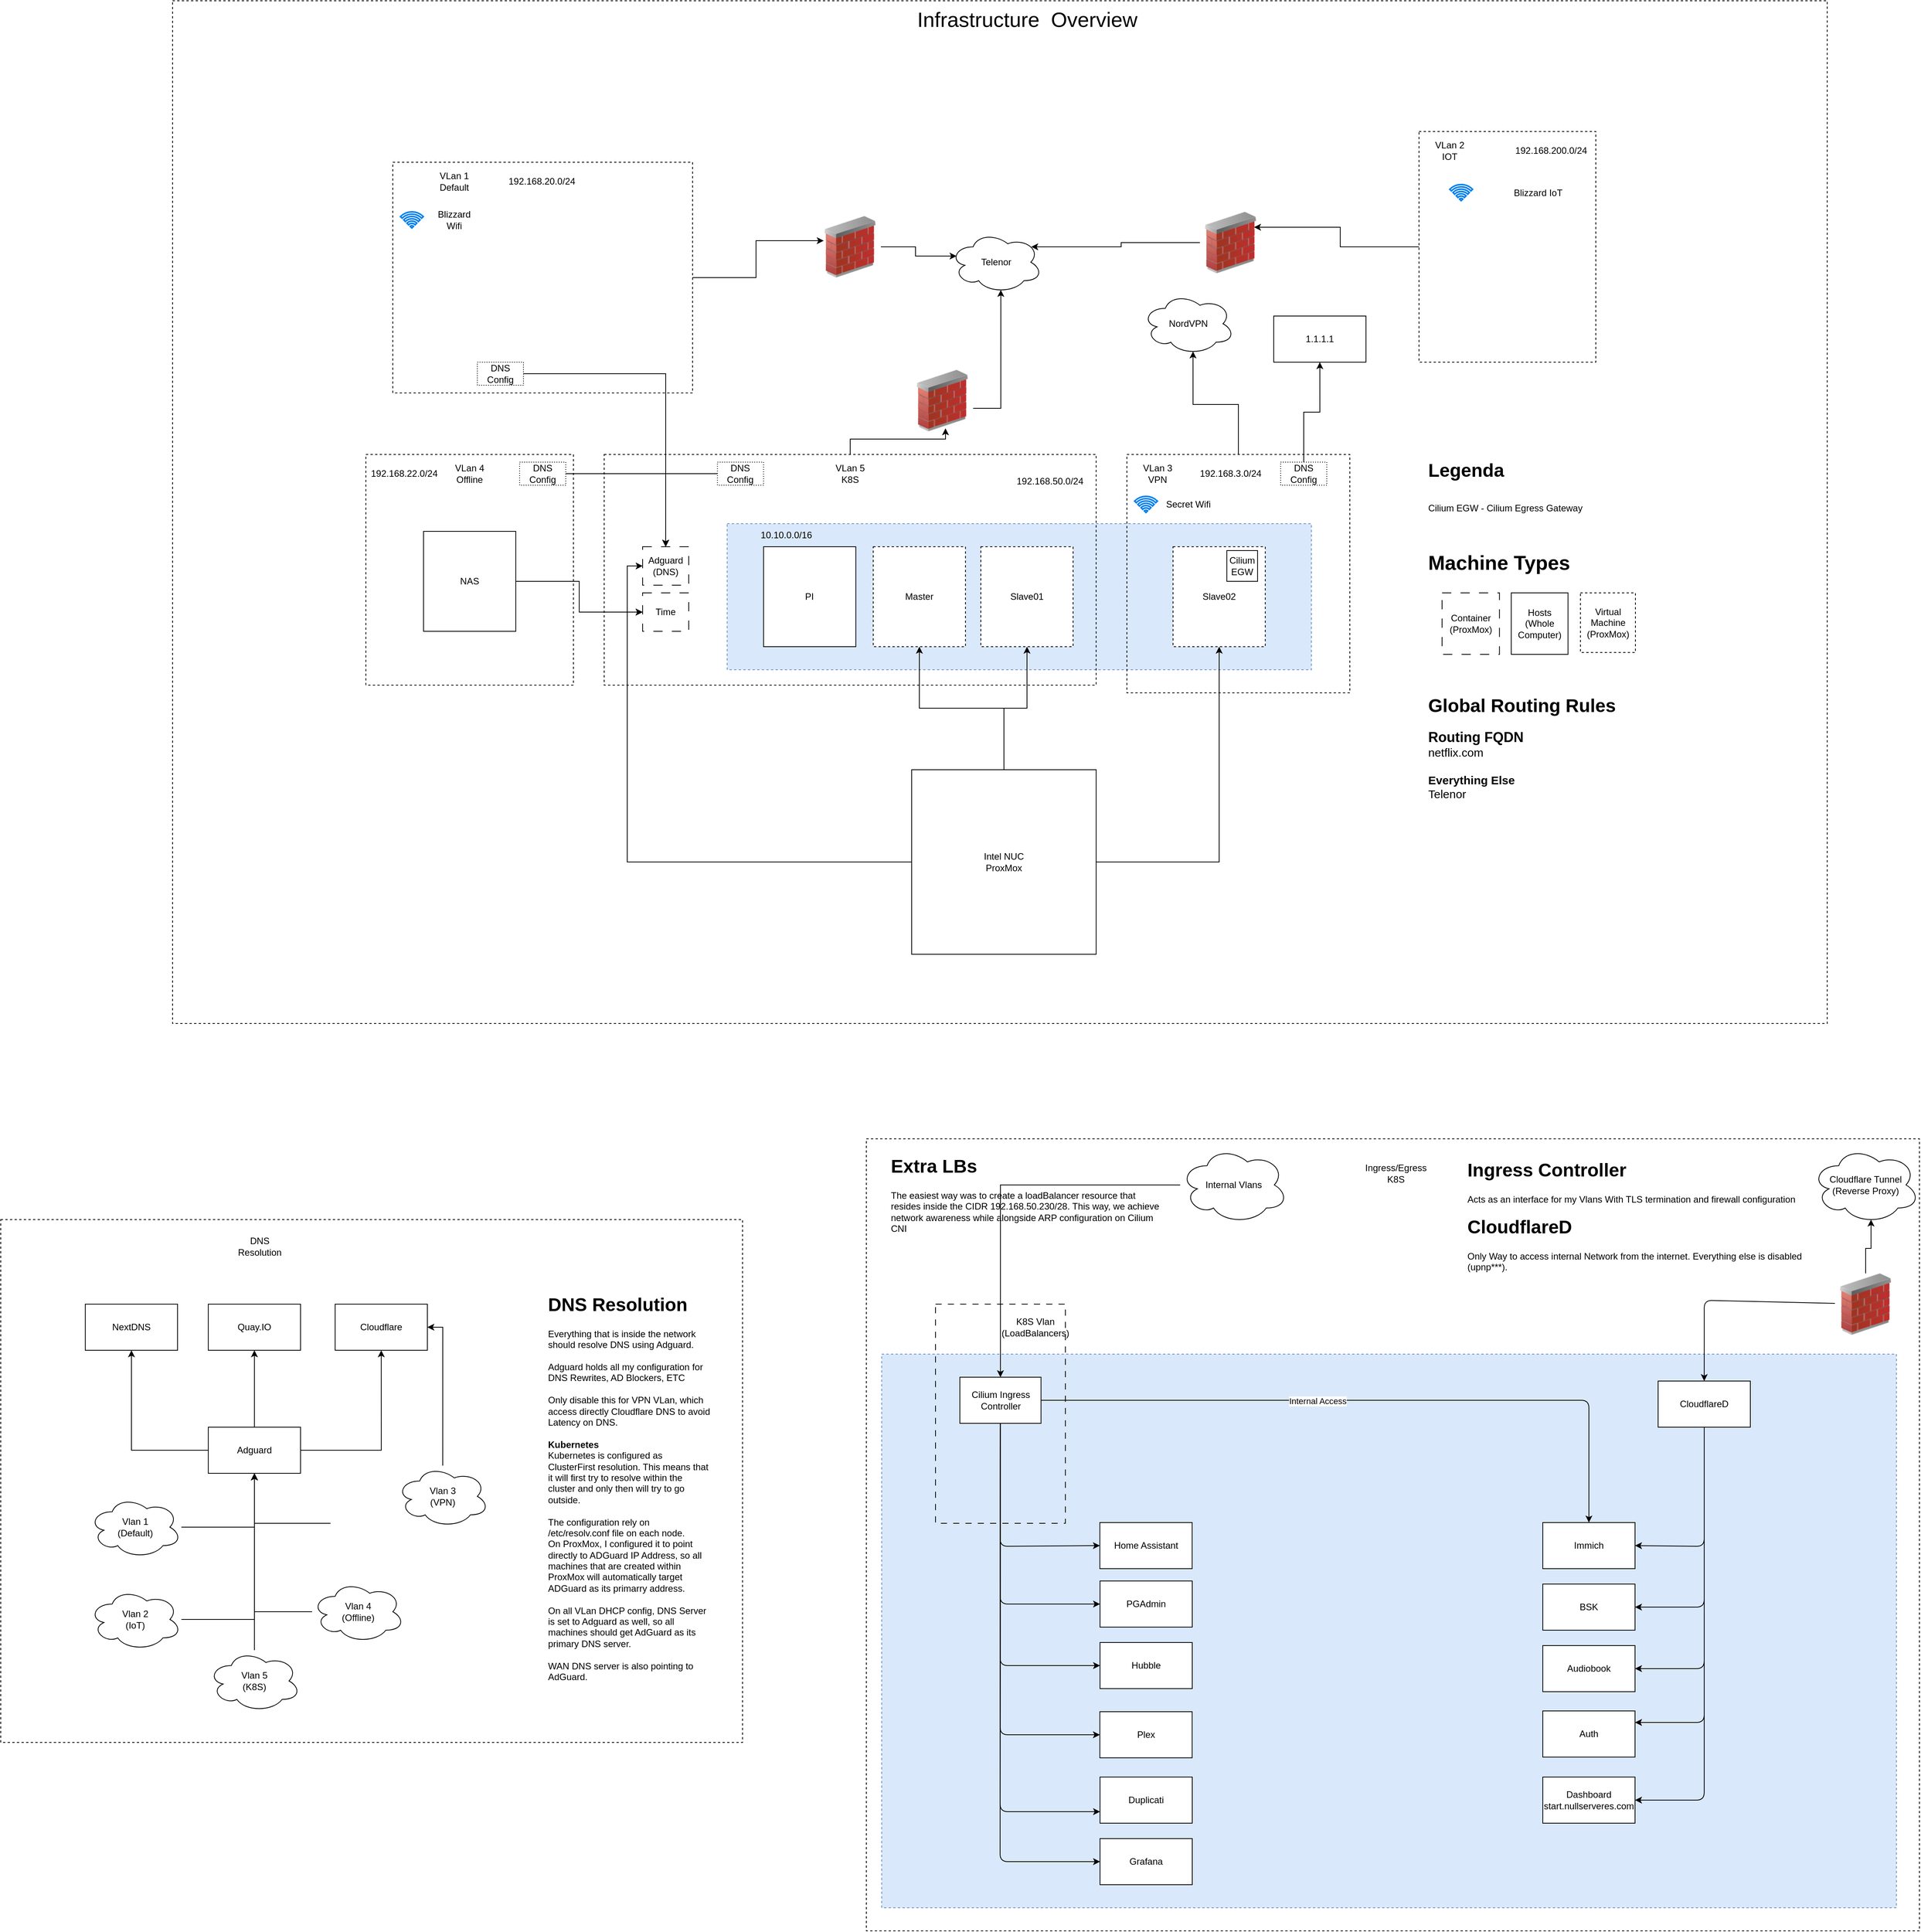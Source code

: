 <mxfile>
    <diagram name="Page-1" id="SDamau4mZ8k54Pewyqb_">
        <mxGraphModel dx="2651" dy="2818" grid="1" gridSize="10" guides="1" tooltips="1" connect="1" arrows="1" fold="1" page="1" pageScale="1" pageWidth="827" pageHeight="1169" math="0" shadow="0">
            <root>
                <mxCell id="0"/>
                <mxCell id="1" parent="0"/>
                <mxCell id="LRw8RilUt3pYmWFIR5ii-178" value="" style="rounded=0;whiteSpace=wrap;html=1;dashed=1;" parent="1" vertex="1">
                    <mxGeometry x="327.5" y="-810" width="2152.5" height="1330" as="geometry"/>
                </mxCell>
                <mxCell id="LRw8RilUt3pYmWFIR5ii-112" value="" style="rounded=0;whiteSpace=wrap;html=1;dashed=1;" parent="1" vertex="1">
                    <mxGeometry x="1230" y="670" width="1370" height="1030" as="geometry"/>
                </mxCell>
                <mxCell id="LRw8RilUt3pYmWFIR5ii-117" value="" style="rounded=0;whiteSpace=wrap;html=1;dashed=1;fillColor=#dae8fc;strokeColor=#6c8ebf;" parent="1" vertex="1">
                    <mxGeometry x="1250" y="950" width="1320" height="720" as="geometry"/>
                </mxCell>
                <mxCell id="LRw8RilUt3pYmWFIR5ii-132" value="" style="rounded=0;whiteSpace=wrap;html=1;dashed=1;fillColor=none;dashPattern=8 8;" parent="1" vertex="1">
                    <mxGeometry x="1320" y="885" width="168.96" height="285" as="geometry"/>
                </mxCell>
                <mxCell id="LRw8RilUt3pYmWFIR5ii-107" value="" style="rounded=0;whiteSpace=wrap;html=1;dashed=1;" parent="1" vertex="1">
                    <mxGeometry x="103.96" y="775" width="965" height="680" as="geometry"/>
                </mxCell>
                <mxCell id="LRw8RilUt3pYmWFIR5ii-2" value="Telenor" style="ellipse;shape=cloud;whiteSpace=wrap;html=1;" parent="1" vertex="1">
                    <mxGeometry x="1338.96" y="-510" width="120" height="80" as="geometry"/>
                </mxCell>
                <mxCell id="LRw8RilUt3pYmWFIR5ii-3" value="NordVPN" style="ellipse;shape=cloud;whiteSpace=wrap;html=1;" parent="1" vertex="1">
                    <mxGeometry x="1588.96" y="-430" width="120" height="80" as="geometry"/>
                </mxCell>
                <mxCell id="LRw8RilUt3pYmWFIR5ii-13" value="" style="rounded=0;whiteSpace=wrap;html=1;dashed=1;fillColor=#dae8fc;strokeColor=#6c8ebf;" parent="1" vertex="1">
                    <mxGeometry x="1048.96" y="-130" width="760" height="190" as="geometry"/>
                </mxCell>
                <mxCell id="LRw8RilUt3pYmWFIR5ii-4" value="" style="rounded=0;whiteSpace=wrap;html=1;dashed=1;fillColor=none;" parent="1" vertex="1">
                    <mxGeometry x="1568.96" y="-220" width="290" height="310" as="geometry"/>
                </mxCell>
                <mxCell id="LRw8RilUt3pYmWFIR5ii-5" value="Slave02" style="rounded=0;whiteSpace=wrap;html=1;dashed=1;" parent="1" vertex="1">
                    <mxGeometry x="1628.96" y="-100" width="120" height="130" as="geometry"/>
                </mxCell>
                <mxCell id="LRw8RilUt3pYmWFIR5ii-7" value="VLan 3&lt;div&gt;VPN&lt;/div&gt;" style="text;html=1;align=center;verticalAlign=middle;whiteSpace=wrap;rounded=0;" parent="1" vertex="1">
                    <mxGeometry x="1578.96" y="-210" width="60" height="30" as="geometry"/>
                </mxCell>
                <mxCell id="LRw8RilUt3pYmWFIR5ii-9" value="Cilium&lt;br&gt;EGW" style="rounded=0;whiteSpace=wrap;html=1;" parent="1" vertex="1">
                    <mxGeometry x="1698.96" y="-95" width="40" height="40" as="geometry"/>
                </mxCell>
                <mxCell id="LRw8RilUt3pYmWFIR5ii-12" value="&lt;h1 style=&quot;margin-top: 0px;&quot;&gt;&lt;span style=&quot;background-color: transparent; color: light-dark(rgb(0, 0, 0), rgb(255, 255, 255));&quot;&gt;Legenda&lt;/span&gt;&lt;/h1&gt;&lt;h1 style=&quot;margin-top: 0px;&quot;&gt;&lt;span style=&quot;background-color: transparent; color: light-dark(rgb(0, 0, 0), rgb(255, 255, 255)); font-size: 12px; font-weight: normal;&quot;&gt;Cilium EGW - Cilium Egress Gateway&lt;/span&gt;&lt;/h1&gt;&lt;div&gt;&lt;span style=&quot;background-color: transparent; color: light-dark(rgb(0, 0, 0), rgb(255, 255, 255)); font-size: 12px; font-weight: normal;&quot;&gt;&lt;br&gt;&lt;/span&gt;&lt;/div&gt;&lt;div&gt;&lt;span style=&quot;background-color: transparent; color: light-dark(rgb(0, 0, 0), rgb(255, 255, 255)); font-size: 12px; font-weight: normal;&quot;&gt;&lt;br&gt;&lt;/span&gt;&lt;/div&gt;&lt;div&gt;&lt;span style=&quot;background-color: transparent; color: light-dark(rgb(0, 0, 0), rgb(255, 255, 255));&quot;&gt;&lt;b style=&quot;&quot;&gt;&lt;font style=&quot;font-size: 26px;&quot;&gt;Machine Types&lt;/font&gt;&lt;/b&gt;&lt;/span&gt;&lt;/div&gt;&lt;div&gt;&lt;span style=&quot;background-color: transparent; color: light-dark(rgb(0, 0, 0), rgb(255, 255, 255));&quot;&gt;&lt;b style=&quot;&quot;&gt;&lt;font style=&quot;font-size: 26px;&quot;&gt;&lt;br&gt;&lt;/font&gt;&lt;/b&gt;&lt;/span&gt;&lt;/div&gt;&lt;div&gt;&lt;span style=&quot;background-color: transparent; color: light-dark(rgb(0, 0, 0), rgb(255, 255, 255));&quot;&gt;&lt;b style=&quot;&quot;&gt;&lt;font style=&quot;font-size: 26px;&quot;&gt;&lt;br&gt;&lt;/font&gt;&lt;/b&gt;&lt;/span&gt;&lt;/div&gt;&lt;div&gt;&lt;span style=&quot;background-color: transparent; color: light-dark(rgb(0, 0, 0), rgb(255, 255, 255));&quot;&gt;&lt;b style=&quot;&quot;&gt;&lt;font style=&quot;font-size: 26px;&quot;&gt;&lt;br&gt;&lt;/font&gt;&lt;/b&gt;&lt;/span&gt;&lt;/div&gt;&lt;div&gt;&lt;span style=&quot;background-color: transparent; color: light-dark(rgb(0, 0, 0), rgb(255, 255, 255));&quot;&gt;&lt;b style=&quot;&quot;&gt;&lt;font style=&quot;font-size: 26px;&quot;&gt;&lt;br&gt;&lt;/font&gt;&lt;/b&gt;&lt;/span&gt;&lt;/div&gt;&lt;div&gt;&lt;span style=&quot;background-color: transparent; color: light-dark(rgb(0, 0, 0), rgb(255, 255, 255));&quot;&gt;&lt;b style=&quot;&quot;&gt;&lt;font style=&quot;font-size: 26px;&quot;&gt;&lt;br&gt;&lt;/font&gt;&lt;/b&gt;&lt;/span&gt;&lt;/div&gt;&lt;div&gt;&lt;h1 style=&quot;margin-top: 0px;&quot;&gt;Global Routing Rules&lt;/h1&gt;&lt;/div&gt;&lt;div&gt;&lt;b&gt;&lt;font style=&quot;font-size: 18px;&quot;&gt;Routing FQDN&lt;/font&gt;&lt;/b&gt;&lt;/div&gt;&lt;div&gt;&lt;div&gt;&lt;font style=&quot;font-size: 15px;&quot;&gt;netflix.com&lt;/font&gt;&lt;/div&gt;&lt;/div&gt;&lt;div&gt;&lt;font style=&quot;font-size: 15px;&quot;&gt;&lt;br&gt;&lt;/font&gt;&lt;/div&gt;&lt;div&gt;&lt;font style=&quot;font-size: 15px;&quot;&gt;&lt;b&gt;Everything Else&lt;/b&gt;&lt;/font&gt;&lt;/div&gt;&lt;div&gt;&lt;span style=&quot;font-size: 15px;&quot;&gt;Telenor&amp;nbsp;&lt;/span&gt;&lt;/div&gt;" style="text;html=1;whiteSpace=wrap;overflow=hidden;rounded=0;" parent="1" vertex="1">
                    <mxGeometry x="1958.66" y="-220" width="330" height="590" as="geometry"/>
                </mxCell>
                <mxCell id="LRw8RilUt3pYmWFIR5ii-14" value="" style="rounded=0;whiteSpace=wrap;html=1;dashed=1;fillColor=none;" parent="1" vertex="1">
                    <mxGeometry x="888.96" y="-220" width="640" height="300" as="geometry"/>
                </mxCell>
                <mxCell id="LRw8RilUt3pYmWFIR5ii-15" value="VLan 5&lt;div&gt;K8S&lt;/div&gt;" style="text;html=1;align=center;verticalAlign=middle;whiteSpace=wrap;rounded=0;" parent="1" vertex="1">
                    <mxGeometry x="1178.96" y="-210" width="60" height="30" as="geometry"/>
                </mxCell>
                <mxCell id="LRw8RilUt3pYmWFIR5ii-16" value="Slave01" style="rounded=0;whiteSpace=wrap;html=1;dashed=1;" parent="1" vertex="1">
                    <mxGeometry x="1378.96" y="-100" width="120" height="130" as="geometry"/>
                </mxCell>
                <mxCell id="LRw8RilUt3pYmWFIR5ii-17" value="Master" style="rounded=0;whiteSpace=wrap;html=1;dashed=1;" parent="1" vertex="1">
                    <mxGeometry x="1238.96" y="-100" width="120" height="130" as="geometry"/>
                </mxCell>
                <mxCell id="LRw8RilUt3pYmWFIR5ii-18" value="PI" style="rounded=0;whiteSpace=wrap;html=1;" parent="1" vertex="1">
                    <mxGeometry x="1096.3" y="-100" width="120" height="130" as="geometry"/>
                </mxCell>
                <mxCell id="LRw8RilUt3pYmWFIR5ii-20" style="edgeStyle=orthogonalEdgeStyle;rounded=0;orthogonalLoop=1;jettySize=auto;html=1;" parent="1" source="LRw8RilUt3pYmWFIR5ii-19" target="LRw8RilUt3pYmWFIR5ii-16" edge="1">
                    <mxGeometry relative="1" as="geometry"/>
                </mxCell>
                <mxCell id="LRw8RilUt3pYmWFIR5ii-23" style="edgeStyle=orthogonalEdgeStyle;rounded=0;orthogonalLoop=1;jettySize=auto;html=1;" parent="1" source="LRw8RilUt3pYmWFIR5ii-19" target="LRw8RilUt3pYmWFIR5ii-5" edge="1">
                    <mxGeometry relative="1" as="geometry"/>
                </mxCell>
                <mxCell id="LRw8RilUt3pYmWFIR5ii-24" style="edgeStyle=orthogonalEdgeStyle;rounded=0;orthogonalLoop=1;jettySize=auto;html=1;" parent="1" source="LRw8RilUt3pYmWFIR5ii-19" target="LRw8RilUt3pYmWFIR5ii-17" edge="1">
                    <mxGeometry relative="1" as="geometry"/>
                </mxCell>
                <mxCell id="LRw8RilUt3pYmWFIR5ii-27" style="edgeStyle=orthogonalEdgeStyle;rounded=0;orthogonalLoop=1;jettySize=auto;html=1;entryX=0;entryY=0.5;entryDx=0;entryDy=0;" parent="1" source="LRw8RilUt3pYmWFIR5ii-19" target="LRw8RilUt3pYmWFIR5ii-26" edge="1">
                    <mxGeometry relative="1" as="geometry"/>
                </mxCell>
                <mxCell id="LRw8RilUt3pYmWFIR5ii-28" style="edgeStyle=orthogonalEdgeStyle;rounded=0;orthogonalLoop=1;jettySize=auto;html=1;entryX=0;entryY=0.5;entryDx=0;entryDy=0;" parent="1" source="LRw8RilUt3pYmWFIR5ii-19" target="LRw8RilUt3pYmWFIR5ii-25" edge="1">
                    <mxGeometry relative="1" as="geometry"/>
                </mxCell>
                <mxCell id="LRw8RilUt3pYmWFIR5ii-19" value="Intel NUC&lt;div&gt;ProxMox&lt;/div&gt;" style="whiteSpace=wrap;html=1;aspect=fixed;" parent="1" vertex="1">
                    <mxGeometry x="1288.96" y="190" width="240" height="240" as="geometry"/>
                </mxCell>
                <mxCell id="LRw8RilUt3pYmWFIR5ii-25" value="Adguard&lt;div&gt;(DNS)&lt;/div&gt;" style="rounded=0;whiteSpace=wrap;html=1;dashed=1;dashPattern=12 12;" parent="1" vertex="1">
                    <mxGeometry x="938.96" y="-100" width="60" height="50" as="geometry"/>
                </mxCell>
                <mxCell id="LRw8RilUt3pYmWFIR5ii-26" value="Time" style="rounded=0;whiteSpace=wrap;html=1;dashed=1;dashPattern=12 12;" parent="1" vertex="1">
                    <mxGeometry x="938.96" y="-40" width="60" height="50" as="geometry"/>
                </mxCell>
                <mxCell id="LRw8RilUt3pYmWFIR5ii-30" value="" style="shape=image;verticalLabelPosition=bottom;labelBackgroundColor=default;verticalAlign=top;aspect=fixed;imageAspect=0;image=https://upload.wikimedia.org/wikipedia/commons/thumb/3/39/Kubernetes_logo_without_workmark.svg/1200px-Kubernetes_logo_without_workmark.svg.png;" parent="1" vertex="1">
                    <mxGeometry x="1048.96" y="-130" width="30.87" height="30" as="geometry"/>
                </mxCell>
                <mxCell id="LRw8RilUt3pYmWFIR5ii-31" value="Container&lt;div&gt;(ProxMox)&lt;/div&gt;" style="rounded=0;whiteSpace=wrap;html=1;dashed=1;dashPattern=12 12;" parent="1" vertex="1">
                    <mxGeometry x="1978.96" y="-40" width="74.67" height="80" as="geometry"/>
                </mxCell>
                <mxCell id="LRw8RilUt3pYmWFIR5ii-32" value="Hosts (Whole Computer)" style="rounded=0;whiteSpace=wrap;html=1;" parent="1" vertex="1">
                    <mxGeometry x="2068.96" y="-40" width="73.85" height="80" as="geometry"/>
                </mxCell>
                <mxCell id="LRw8RilUt3pYmWFIR5ii-33" value="Virtual Machine&lt;div&gt;(ProxMox)&lt;/div&gt;" style="rounded=0;whiteSpace=wrap;html=1;dashed=1;" parent="1" vertex="1">
                    <mxGeometry x="2158.96" y="-40" width="71.54" height="77.5" as="geometry"/>
                </mxCell>
                <mxCell id="LRw8RilUt3pYmWFIR5ii-35" style="edgeStyle=orthogonalEdgeStyle;rounded=0;orthogonalLoop=1;jettySize=auto;html=1;entryX=0.55;entryY=0.95;entryDx=0;entryDy=0;entryPerimeter=0;" parent="1" source="LRw8RilUt3pYmWFIR5ii-4" target="LRw8RilUt3pYmWFIR5ii-3" edge="1">
                    <mxGeometry relative="1" as="geometry"/>
                </mxCell>
                <mxCell id="LRw8RilUt3pYmWFIR5ii-36" value="" style="rounded=0;whiteSpace=wrap;html=1;dashed=1;fillColor=none;" parent="1" vertex="1">
                    <mxGeometry x="578.96" y="-220" width="270" height="300" as="geometry"/>
                </mxCell>
                <mxCell id="LRw8RilUt3pYmWFIR5ii-37" value="VLan 4&lt;div&gt;Offline&lt;/div&gt;" style="text;html=1;align=center;verticalAlign=middle;whiteSpace=wrap;rounded=0;" parent="1" vertex="1">
                    <mxGeometry x="683.96" y="-210" width="60" height="30" as="geometry"/>
                </mxCell>
                <mxCell id="LRw8RilUt3pYmWFIR5ii-83" style="edgeStyle=orthogonalEdgeStyle;rounded=0;orthogonalLoop=1;jettySize=auto;html=1;" parent="1" source="LRw8RilUt3pYmWFIR5ii-41" target="LRw8RilUt3pYmWFIR5ii-26" edge="1">
                    <mxGeometry relative="1" as="geometry"/>
                </mxCell>
                <mxCell id="LRw8RilUt3pYmWFIR5ii-41" value="NAS" style="rounded=0;whiteSpace=wrap;html=1;" parent="1" vertex="1">
                    <mxGeometry x="653.96" y="-120" width="120" height="130" as="geometry"/>
                </mxCell>
                <mxCell id="LRw8RilUt3pYmWFIR5ii-43" value="" style="rounded=0;whiteSpace=wrap;html=1;dashed=1;fillColor=none;" parent="1" vertex="1">
                    <mxGeometry x="613.96" y="-600" width="390" height="300" as="geometry"/>
                </mxCell>
                <mxCell id="LRw8RilUt3pYmWFIR5ii-44" value="VLan 1&lt;div&gt;Default&lt;/div&gt;" style="text;html=1;align=center;verticalAlign=middle;whiteSpace=wrap;rounded=0;" parent="1" vertex="1">
                    <mxGeometry x="663.96" y="-590" width="60" height="30" as="geometry"/>
                </mxCell>
                <mxCell id="LRw8RilUt3pYmWFIR5ii-48" value="" style="html=1;verticalLabelPosition=bottom;align=center;labelBackgroundColor=#ffffff;verticalAlign=top;strokeWidth=2;strokeColor=#0080F0;shadow=0;dashed=0;shape=mxgraph.ios7.icons.wifi;pointerEvents=1" parent="1" vertex="1">
                    <mxGeometry x="623.96" y="-535.5" width="29.7" height="21" as="geometry"/>
                </mxCell>
                <mxCell id="LRw8RilUt3pYmWFIR5ii-49" value="Blizzard Wifi" style="text;html=1;align=center;verticalAlign=middle;whiteSpace=wrap;rounded=0;" parent="1" vertex="1">
                    <mxGeometry x="663.96" y="-540" width="60" height="30" as="geometry"/>
                </mxCell>
                <mxCell id="LRw8RilUt3pYmWFIR5ii-51" style="edgeStyle=orthogonalEdgeStyle;rounded=0;orthogonalLoop=1;jettySize=auto;html=1;" parent="1" source="LRw8RilUt3pYmWFIR5ii-50" target="LRw8RilUt3pYmWFIR5ii-25" edge="1">
                    <mxGeometry relative="1" as="geometry"/>
                </mxCell>
                <mxCell id="LRw8RilUt3pYmWFIR5ii-50" value="DNS Config" style="text;html=1;align=center;verticalAlign=middle;whiteSpace=wrap;rounded=0;fillColor=none;strokeColor=default;dashed=1;dashPattern=1 2;" parent="1" vertex="1">
                    <mxGeometry x="723.96" y="-340" width="60" height="30" as="geometry"/>
                </mxCell>
                <mxCell id="LRw8RilUt3pYmWFIR5ii-53" style="edgeStyle=orthogonalEdgeStyle;rounded=0;orthogonalLoop=1;jettySize=auto;html=1;" parent="1" source="LRw8RilUt3pYmWFIR5ii-52" target="LRw8RilUt3pYmWFIR5ii-25" edge="1">
                    <mxGeometry relative="1" as="geometry"/>
                </mxCell>
                <mxCell id="LRw8RilUt3pYmWFIR5ii-52" value="DNS Config" style="text;html=1;align=center;verticalAlign=middle;whiteSpace=wrap;rounded=0;fillColor=none;strokeColor=default;dashed=1;dashPattern=1 2;" parent="1" vertex="1">
                    <mxGeometry x="778.96" y="-210" width="60" height="30" as="geometry"/>
                </mxCell>
                <mxCell id="LRw8RilUt3pYmWFIR5ii-55" style="edgeStyle=orthogonalEdgeStyle;rounded=0;orthogonalLoop=1;jettySize=auto;html=1;entryX=0.5;entryY=0;entryDx=0;entryDy=0;" parent="1" source="LRw8RilUt3pYmWFIR5ii-54" target="LRw8RilUt3pYmWFIR5ii-25" edge="1">
                    <mxGeometry relative="1" as="geometry"/>
                </mxCell>
                <mxCell id="LRw8RilUt3pYmWFIR5ii-54" value="DNS Config" style="text;html=1;align=center;verticalAlign=middle;whiteSpace=wrap;rounded=0;fillColor=none;strokeColor=default;dashed=1;dashPattern=1 2;" parent="1" vertex="1">
                    <mxGeometry x="1036.3" y="-210" width="60" height="30" as="geometry"/>
                </mxCell>
                <mxCell id="LRw8RilUt3pYmWFIR5ii-58" style="edgeStyle=orthogonalEdgeStyle;rounded=0;orthogonalLoop=1;jettySize=auto;html=1;entryX=0.5;entryY=1;entryDx=0;entryDy=0;" parent="1" source="LRw8RilUt3pYmWFIR5ii-56" target="LRw8RilUt3pYmWFIR5ii-57" edge="1">
                    <mxGeometry relative="1" as="geometry"/>
                </mxCell>
                <mxCell id="LRw8RilUt3pYmWFIR5ii-56" value="DNS Config" style="text;html=1;align=center;verticalAlign=middle;whiteSpace=wrap;rounded=0;fillColor=none;strokeColor=default;dashed=1;dashPattern=1 2;" parent="1" vertex="1">
                    <mxGeometry x="1768.96" y="-210" width="60" height="30" as="geometry"/>
                </mxCell>
                <mxCell id="LRw8RilUt3pYmWFIR5ii-57" value="1.1.1.1" style="rounded=0;whiteSpace=wrap;html=1;" parent="1" vertex="1">
                    <mxGeometry x="1759.96" y="-400" width="120" height="60" as="geometry"/>
                </mxCell>
                <mxCell id="LRw8RilUt3pYmWFIR5ii-59" style="edgeStyle=orthogonalEdgeStyle;rounded=0;orthogonalLoop=1;jettySize=auto;html=1;entryX=0.55;entryY=0.95;entryDx=0;entryDy=0;entryPerimeter=0;" parent="1" source="LRw8RilUt3pYmWFIR5ii-73" target="LRw8RilUt3pYmWFIR5ii-2" edge="1">
                    <mxGeometry relative="1" as="geometry">
                        <Array as="points">
                            <mxPoint x="1404.96" y="-280"/>
                            <mxPoint x="1404.96" y="-280"/>
                        </Array>
                    </mxGeometry>
                </mxCell>
                <mxCell id="LRw8RilUt3pYmWFIR5ii-60" style="edgeStyle=orthogonalEdgeStyle;rounded=0;orthogonalLoop=1;jettySize=auto;html=1;entryX=0.07;entryY=0.4;entryDx=0;entryDy=0;entryPerimeter=0;" parent="1" source="LRw8RilUt3pYmWFIR5ii-75" target="LRw8RilUt3pYmWFIR5ii-2" edge="1">
                    <mxGeometry relative="1" as="geometry"/>
                </mxCell>
                <mxCell id="LRw8RilUt3pYmWFIR5ii-61" value="192.168.20.0/24" style="text;html=1;align=center;verticalAlign=middle;whiteSpace=wrap;rounded=0;" parent="1" vertex="1">
                    <mxGeometry x="777.96" y="-590" width="60" height="30" as="geometry"/>
                </mxCell>
                <mxCell id="LRw8RilUt3pYmWFIR5ii-62" value="192.168.50.0/24" style="text;html=1;align=center;verticalAlign=middle;whiteSpace=wrap;rounded=0;" parent="1" vertex="1">
                    <mxGeometry x="1438.96" y="-200" width="60" height="30" as="geometry"/>
                </mxCell>
                <mxCell id="LRw8RilUt3pYmWFIR5ii-63" value="192.168.3.0/24" style="text;html=1;align=center;verticalAlign=middle;whiteSpace=wrap;rounded=0;" parent="1" vertex="1">
                    <mxGeometry x="1673.96" y="-210" width="60" height="30" as="geometry"/>
                </mxCell>
                <mxCell id="LRw8RilUt3pYmWFIR5ii-64" value="192.168.22&lt;span style=&quot;background-color: transparent; color: light-dark(rgb(0, 0, 0), rgb(255, 255, 255));&quot;&gt;.0/24&lt;/span&gt;" style="text;html=1;align=center;verticalAlign=middle;whiteSpace=wrap;rounded=0;" parent="1" vertex="1">
                    <mxGeometry x="598.96" y="-210" width="60" height="30" as="geometry"/>
                </mxCell>
                <mxCell id="LRw8RilUt3pYmWFIR5ii-65" value="" style="rounded=0;whiteSpace=wrap;html=1;dashed=1;fillColor=none;" parent="1" vertex="1">
                    <mxGeometry x="1948.96" y="-640" width="230" height="300" as="geometry"/>
                </mxCell>
                <mxCell id="LRw8RilUt3pYmWFIR5ii-66" value="VLan 2&lt;div&gt;IOT&lt;/div&gt;" style="text;html=1;align=center;verticalAlign=middle;whiteSpace=wrap;rounded=0;" parent="1" vertex="1">
                    <mxGeometry x="1958.66" y="-630" width="60" height="30" as="geometry"/>
                </mxCell>
                <mxCell id="LRw8RilUt3pYmWFIR5ii-67" value="" style="html=1;verticalLabelPosition=bottom;align=center;labelBackgroundColor=#ffffff;verticalAlign=top;strokeWidth=2;strokeColor=#0080F0;shadow=0;dashed=0;shape=mxgraph.ios7.icons.wifi;pointerEvents=1" parent="1" vertex="1">
                    <mxGeometry x="1988.96" y="-571" width="29.7" height="21" as="geometry"/>
                </mxCell>
                <mxCell id="LRw8RilUt3pYmWFIR5ii-68" value="Blizzard IoT" style="text;html=1;align=center;verticalAlign=middle;whiteSpace=wrap;rounded=0;" parent="1" vertex="1">
                    <mxGeometry x="2048.96" y="-575.5" width="110" height="30" as="geometry"/>
                </mxCell>
                <mxCell id="LRw8RilUt3pYmWFIR5ii-69" value="192.168.200.0/24" style="text;html=1;align=center;verticalAlign=middle;whiteSpace=wrap;rounded=0;" parent="1" vertex="1">
                    <mxGeometry x="2090.5" y="-630" width="60" height="30" as="geometry"/>
                </mxCell>
                <mxCell id="LRw8RilUt3pYmWFIR5ii-70" style="edgeStyle=orthogonalEdgeStyle;rounded=0;orthogonalLoop=1;jettySize=auto;html=1;entryX=0.88;entryY=0.25;entryDx=0;entryDy=0;entryPerimeter=0;" parent="1" source="LRw8RilUt3pYmWFIR5ii-72" target="LRw8RilUt3pYmWFIR5ii-2" edge="1">
                    <mxGeometry relative="1" as="geometry"/>
                </mxCell>
                <mxCell id="LRw8RilUt3pYmWFIR5ii-74" value="" style="edgeStyle=orthogonalEdgeStyle;rounded=0;orthogonalLoop=1;jettySize=auto;html=1;entryX=0.55;entryY=0.95;entryDx=0;entryDy=0;entryPerimeter=0;" parent="1" source="LRw8RilUt3pYmWFIR5ii-14" target="LRw8RilUt3pYmWFIR5ii-73" edge="1">
                    <mxGeometry relative="1" as="geometry">
                        <mxPoint x="1404.96" y="-220" as="sourcePoint"/>
                        <mxPoint x="1404.96" y="-434" as="targetPoint"/>
                        <Array as="points"/>
                    </mxGeometry>
                </mxCell>
                <mxCell id="LRw8RilUt3pYmWFIR5ii-73" value="" style="image;html=1;image=img/lib/clip_art/networking/Firewall_02_128x128.png" parent="1" vertex="1">
                    <mxGeometry x="1288.96" y="-330" width="80" height="80" as="geometry"/>
                </mxCell>
                <mxCell id="LRw8RilUt3pYmWFIR5ii-76" value="" style="edgeStyle=orthogonalEdgeStyle;rounded=0;orthogonalLoop=1;jettySize=auto;html=1;entryX=0.07;entryY=0.4;entryDx=0;entryDy=0;entryPerimeter=0;" parent="1" source="LRw8RilUt3pYmWFIR5ii-43" target="LRw8RilUt3pYmWFIR5ii-75" edge="1">
                    <mxGeometry relative="1" as="geometry">
                        <mxPoint x="1003.96" y="-450" as="sourcePoint"/>
                        <mxPoint x="1346.96" y="-478" as="targetPoint"/>
                    </mxGeometry>
                </mxCell>
                <mxCell id="LRw8RilUt3pYmWFIR5ii-75" value="" style="image;html=1;image=img/lib/clip_art/networking/Firewall_02_128x128.png" parent="1" vertex="1">
                    <mxGeometry x="1168.96" y="-530" width="80" height="80" as="geometry"/>
                </mxCell>
                <mxCell id="LRw8RilUt3pYmWFIR5ii-77" value="" style="edgeStyle=orthogonalEdgeStyle;rounded=0;orthogonalLoop=1;jettySize=auto;html=1;entryX=0.88;entryY=0.25;entryDx=0;entryDy=0;entryPerimeter=0;" parent="1" source="LRw8RilUt3pYmWFIR5ii-65" target="LRw8RilUt3pYmWFIR5ii-72" edge="1">
                    <mxGeometry relative="1" as="geometry">
                        <mxPoint x="1948.96" y="-490" as="sourcePoint"/>
                        <mxPoint x="1444.96" y="-490" as="targetPoint"/>
                    </mxGeometry>
                </mxCell>
                <mxCell id="LRw8RilUt3pYmWFIR5ii-72" value="" style="image;html=1;image=img/lib/clip_art/networking/Firewall_02_128x128.png" parent="1" vertex="1">
                    <mxGeometry x="1663.96" y="-535.5" width="80" height="80" as="geometry"/>
                </mxCell>
                <mxCell id="LRw8RilUt3pYmWFIR5ii-79" value="" style="html=1;verticalLabelPosition=bottom;align=center;labelBackgroundColor=#ffffff;verticalAlign=top;strokeWidth=2;strokeColor=#0080F0;shadow=0;dashed=0;shape=mxgraph.ios7.icons.wifi;pointerEvents=1" parent="1" vertex="1">
                    <mxGeometry x="1578.96" y="-165.5" width="29.7" height="21" as="geometry"/>
                </mxCell>
                <mxCell id="LRw8RilUt3pYmWFIR5ii-80" value="Secret Wifi" style="text;html=1;align=center;verticalAlign=middle;whiteSpace=wrap;rounded=0;" parent="1" vertex="1">
                    <mxGeometry x="1593.96" y="-170" width="110" height="30" as="geometry"/>
                </mxCell>
                <mxCell id="LRw8RilUt3pYmWFIR5ii-85" value="10.10.0.0/16" style="text;html=1;align=center;verticalAlign=middle;whiteSpace=wrap;rounded=0;" parent="1" vertex="1">
                    <mxGeometry x="1096.3" y="-130" width="60" height="30" as="geometry"/>
                </mxCell>
                <mxCell id="LRw8RilUt3pYmWFIR5ii-87" value="DNS Resolution" style="text;html=1;align=center;verticalAlign=middle;whiteSpace=wrap;rounded=0;" parent="1" vertex="1">
                    <mxGeometry x="411.46" y="795" width="60" height="30" as="geometry"/>
                </mxCell>
                <mxCell id="LRw8RilUt3pYmWFIR5ii-92" style="edgeStyle=orthogonalEdgeStyle;rounded=0;orthogonalLoop=1;jettySize=auto;html=1;" parent="1" source="LRw8RilUt3pYmWFIR5ii-88" target="LRw8RilUt3pYmWFIR5ii-90" edge="1">
                    <mxGeometry relative="1" as="geometry"/>
                </mxCell>
                <mxCell id="LRw8RilUt3pYmWFIR5ii-93" style="edgeStyle=orthogonalEdgeStyle;rounded=0;orthogonalLoop=1;jettySize=auto;html=1;entryX=0.5;entryY=1;entryDx=0;entryDy=0;" parent="1" source="LRw8RilUt3pYmWFIR5ii-88" target="LRw8RilUt3pYmWFIR5ii-91" edge="1">
                    <mxGeometry relative="1" as="geometry"/>
                </mxCell>
                <mxCell id="LRw8RilUt3pYmWFIR5ii-94" style="edgeStyle=orthogonalEdgeStyle;rounded=0;orthogonalLoop=1;jettySize=auto;html=1;" parent="1" source="LRw8RilUt3pYmWFIR5ii-88" target="LRw8RilUt3pYmWFIR5ii-89" edge="1">
                    <mxGeometry relative="1" as="geometry"/>
                </mxCell>
                <mxCell id="LRw8RilUt3pYmWFIR5ii-88" value="Adguard" style="rounded=0;whiteSpace=wrap;html=1;" parent="1" vertex="1">
                    <mxGeometry x="373.96" y="1045" width="120" height="60" as="geometry"/>
                </mxCell>
                <mxCell id="LRw8RilUt3pYmWFIR5ii-89" value="NextDNS" style="rounded=0;whiteSpace=wrap;html=1;" parent="1" vertex="1">
                    <mxGeometry x="213.96" y="885" width="120" height="60" as="geometry"/>
                </mxCell>
                <mxCell id="LRw8RilUt3pYmWFIR5ii-90" value="Quay.IO" style="rounded=0;whiteSpace=wrap;html=1;" parent="1" vertex="1">
                    <mxGeometry x="373.96" y="885" width="120" height="60" as="geometry"/>
                </mxCell>
                <mxCell id="LRw8RilUt3pYmWFIR5ii-91" value="Cloudflare" style="rounded=0;whiteSpace=wrap;html=1;" parent="1" vertex="1">
                    <mxGeometry x="538.96" y="885" width="120" height="60" as="geometry"/>
                </mxCell>
                <mxCell id="LRw8RilUt3pYmWFIR5ii-100" style="edgeStyle=orthogonalEdgeStyle;rounded=0;orthogonalLoop=1;jettySize=auto;html=1;" parent="1" source="LRw8RilUt3pYmWFIR5ii-95" target="LRw8RilUt3pYmWFIR5ii-88" edge="1">
                    <mxGeometry relative="1" as="geometry"/>
                </mxCell>
                <mxCell id="LRw8RilUt3pYmWFIR5ii-95" value="Vlan 1&lt;div&gt;(Default)&lt;/div&gt;" style="ellipse;shape=cloud;whiteSpace=wrap;html=1;" parent="1" vertex="1">
                    <mxGeometry x="218.96" y="1135" width="120" height="80" as="geometry"/>
                </mxCell>
                <mxCell id="LRw8RilUt3pYmWFIR5ii-106" style="edgeStyle=orthogonalEdgeStyle;rounded=0;orthogonalLoop=1;jettySize=auto;html=1;" parent="1" source="LRw8RilUt3pYmWFIR5ii-96" target="LRw8RilUt3pYmWFIR5ii-88" edge="1">
                    <mxGeometry relative="1" as="geometry"/>
                </mxCell>
                <mxCell id="LRw8RilUt3pYmWFIR5ii-96" value="Vlan 2&lt;div&gt;(IoT)&lt;/div&gt;" style="ellipse;shape=cloud;whiteSpace=wrap;html=1;" parent="1" vertex="1">
                    <mxGeometry x="218.96" y="1255" width="120" height="80" as="geometry"/>
                </mxCell>
                <mxCell id="LRw8RilUt3pYmWFIR5ii-103" style="edgeStyle=orthogonalEdgeStyle;rounded=0;orthogonalLoop=1;jettySize=auto;html=1;entryX=1;entryY=0.5;entryDx=0;entryDy=0;" parent="1" source="LRw8RilUt3pYmWFIR5ii-97" target="LRw8RilUt3pYmWFIR5ii-91" edge="1">
                    <mxGeometry relative="1" as="geometry">
                        <Array as="points">
                            <mxPoint x="678.96" y="1155"/>
                            <mxPoint x="678.96" y="915"/>
                        </Array>
                    </mxGeometry>
                </mxCell>
                <mxCell id="LRw8RilUt3pYmWFIR5ii-97" value="Vlan 3&lt;br&gt;(VPN)" style="ellipse;shape=cloud;whiteSpace=wrap;html=1;" parent="1" vertex="1">
                    <mxGeometry x="618.96" y="1095" width="120" height="80" as="geometry"/>
                </mxCell>
                <mxCell id="LRw8RilUt3pYmWFIR5ii-104" style="edgeStyle=orthogonalEdgeStyle;rounded=0;orthogonalLoop=1;jettySize=auto;html=1;" parent="1" source="LRw8RilUt3pYmWFIR5ii-98" target="LRw8RilUt3pYmWFIR5ii-88" edge="1">
                    <mxGeometry relative="1" as="geometry"/>
                </mxCell>
                <mxCell id="LRw8RilUt3pYmWFIR5ii-98" value="Vlan 4&lt;div&gt;(Offline)&lt;/div&gt;" style="ellipse;shape=cloud;whiteSpace=wrap;html=1;" parent="1" vertex="1">
                    <mxGeometry x="508.96" y="1245" width="120" height="80" as="geometry"/>
                </mxCell>
                <mxCell id="LRw8RilUt3pYmWFIR5ii-105" style="edgeStyle=orthogonalEdgeStyle;rounded=0;orthogonalLoop=1;jettySize=auto;html=1;" parent="1" source="LRw8RilUt3pYmWFIR5ii-99" target="LRw8RilUt3pYmWFIR5ii-88" edge="1">
                    <mxGeometry relative="1" as="geometry"/>
                </mxCell>
                <mxCell id="LRw8RilUt3pYmWFIR5ii-99" value="Vlan 5&lt;div&gt;(K8S)&lt;/div&gt;" style="ellipse;shape=cloud;whiteSpace=wrap;html=1;" parent="1" vertex="1">
                    <mxGeometry x="373.96" y="1335" width="120" height="80" as="geometry"/>
                </mxCell>
                <mxCell id="LRw8RilUt3pYmWFIR5ii-110" style="edgeStyle=orthogonalEdgeStyle;rounded=0;orthogonalLoop=1;jettySize=auto;html=1;" parent="1" source="LRw8RilUt3pYmWFIR5ii-109" target="LRw8RilUt3pYmWFIR5ii-88" edge="1">
                    <mxGeometry relative="1" as="geometry"/>
                </mxCell>
                <mxCell id="LRw8RilUt3pYmWFIR5ii-109" value="" style="shape=image;verticalLabelPosition=bottom;labelBackgroundColor=default;verticalAlign=top;aspect=fixed;imageAspect=0;image=https://upload.wikimedia.org/wikipedia/commons/thumb/3/39/Kubernetes_logo_without_workmark.svg/1200px-Kubernetes_logo_without_workmark.svg.png;" parent="1" vertex="1">
                    <mxGeometry x="532.94" y="1135" width="72.03" height="70" as="geometry"/>
                </mxCell>
                <mxCell id="LRw8RilUt3pYmWFIR5ii-111" value="&lt;h1 style=&quot;margin-top: 0px;&quot;&gt;DNS Resolution&lt;/h1&gt;&lt;div&gt;Everything that is inside the network should resolve DNS using Adguard.&amp;nbsp;&lt;br&gt;&lt;br&gt;Adguard holds all my configuration for DNS Rewrites, AD Blockers, ETC&lt;/div&gt;&lt;div&gt;&lt;br&gt;&lt;/div&gt;&lt;div&gt;Only disable this for VPN VLan, which access directly Cloudflare DNS to avoid Latency on DNS.&lt;/div&gt;&lt;div&gt;&lt;br&gt;&lt;/div&gt;&lt;div&gt;&lt;b&gt;Kubernetes&lt;/b&gt;&lt;/div&gt;&lt;div&gt;Kubernetes is configured as ClusterFirst resolution. This means that it will first try to resolve within the cluster and only then will try to go outside.&amp;nbsp;&lt;br&gt;&lt;br&gt;The configuration rely on /etc/resolv.conf file on each node.&amp;nbsp;&lt;/div&gt;&lt;div&gt;On ProxMox, I configured it to point directly to ADGuard IP Address, so all machines that are created within ProxMox will automatically target ADGuard as its primarry address.&amp;nbsp;&lt;br&gt;&lt;br&gt;On all VLan DHCP config, DNS Server is set to Adguard as well, so all machines should get AdGuard as its primary DNS server.&lt;/div&gt;&lt;div&gt;&lt;br&gt;&lt;/div&gt;&lt;div&gt;WAN DNS server is also pointing to AdGuard.&lt;/div&gt;" style="text;html=1;whiteSpace=wrap;overflow=hidden;rounded=0;" parent="1" vertex="1">
                    <mxGeometry x="813.96" y="865" width="215" height="540" as="geometry"/>
                </mxCell>
                <mxCell id="LRw8RilUt3pYmWFIR5ii-113" value="Ingress/Egress K8S" style="text;html=1;align=center;verticalAlign=middle;whiteSpace=wrap;rounded=0;" parent="1" vertex="1">
                    <mxGeometry x="1888.96" y="700" width="60" height="30" as="geometry"/>
                </mxCell>
                <mxCell id="LRw8RilUt3pYmWFIR5ii-177" style="edgeStyle=orthogonalEdgeStyle;rounded=0;orthogonalLoop=1;jettySize=auto;html=1;" parent="1" source="LRw8RilUt3pYmWFIR5ii-114" target="LRw8RilUt3pYmWFIR5ii-121" edge="1">
                    <mxGeometry relative="1" as="geometry"/>
                </mxCell>
                <mxCell id="LRw8RilUt3pYmWFIR5ii-114" value="Internal Vlans" style="ellipse;shape=cloud;whiteSpace=wrap;html=1;" parent="1" vertex="1">
                    <mxGeometry x="1638.25" y="680" width="140" height="100" as="geometry"/>
                </mxCell>
                <mxCell id="LRw8RilUt3pYmWFIR5ii-115" value="Cloudflare Tunnel (Reverse Proxy)" style="ellipse;shape=cloud;whiteSpace=wrap;html=1;" parent="1" vertex="1">
                    <mxGeometry x="2460" y="680" width="140" height="100" as="geometry"/>
                </mxCell>
                <mxCell id="LRw8RilUt3pYmWFIR5ii-116" value="" style="shape=image;verticalLabelPosition=bottom;labelBackgroundColor=default;verticalAlign=top;aspect=fixed;imageAspect=0;image=https://upload.wikimedia.org/wikipedia/commons/thumb/3/39/Kubernetes_logo_without_workmark.svg/1200px-Kubernetes_logo_without_workmark.svg.png;" parent="1" vertex="1">
                    <mxGeometry x="1270" y="1055" width="72.03" height="70" as="geometry"/>
                </mxCell>
                <mxCell id="15" style="edgeStyle=none;html=1;entryX=1;entryY=0.25;entryDx=0;entryDy=0;" edge="1" parent="1" source="LRw8RilUt3pYmWFIR5ii-118" target="2">
                    <mxGeometry relative="1" as="geometry">
                        <Array as="points">
                            <mxPoint x="2320" y="1429"/>
                        </Array>
                    </mxGeometry>
                </mxCell>
                <mxCell id="19" style="edgeStyle=none;html=1;entryX=1;entryY=0.5;entryDx=0;entryDy=0;" edge="1" parent="1" source="LRw8RilUt3pYmWFIR5ii-118" target="LRw8RilUt3pYmWFIR5ii-147">
                    <mxGeometry relative="1" as="geometry">
                        <Array as="points">
                            <mxPoint x="2320" y="1200"/>
                        </Array>
                    </mxGeometry>
                </mxCell>
                <mxCell id="20" style="edgeStyle=none;html=1;entryX=1;entryY=0.5;entryDx=0;entryDy=0;" edge="1" parent="1" source="LRw8RilUt3pYmWFIR5ii-118" target="LRw8RilUt3pYmWFIR5ii-145">
                    <mxGeometry relative="1" as="geometry">
                        <Array as="points">
                            <mxPoint x="2320" y="1279"/>
                        </Array>
                    </mxGeometry>
                </mxCell>
                <mxCell id="21" style="edgeStyle=none;html=1;entryX=1;entryY=0.5;entryDx=0;entryDy=0;" edge="1" parent="1" source="LRw8RilUt3pYmWFIR5ii-118" target="LRw8RilUt3pYmWFIR5ii-143">
                    <mxGeometry relative="1" as="geometry">
                        <Array as="points">
                            <mxPoint x="2320" y="1359"/>
                        </Array>
                    </mxGeometry>
                </mxCell>
                <mxCell id="24" style="edgeStyle=none;html=1;entryX=1;entryY=0.5;entryDx=0;entryDy=0;" edge="1" parent="1" source="LRw8RilUt3pYmWFIR5ii-118" target="23">
                    <mxGeometry relative="1" as="geometry">
                        <Array as="points">
                            <mxPoint x="2320" y="1530"/>
                        </Array>
                    </mxGeometry>
                </mxCell>
                <mxCell id="LRw8RilUt3pYmWFIR5ii-118" value="CloudflareD" style="rounded=0;whiteSpace=wrap;html=1;" parent="1" vertex="1">
                    <mxGeometry x="2260" y="985" width="120" height="60" as="geometry"/>
                </mxCell>
                <mxCell id="LRw8RilUt3pYmWFIR5ii-119" style="edgeStyle=orthogonalEdgeStyle;rounded=0;orthogonalLoop=1;jettySize=auto;html=1;entryX=0.55;entryY=0.95;entryDx=0;entryDy=0;entryPerimeter=0;" parent="1" source="LRw8RilUt3pYmWFIR5ii-182" target="LRw8RilUt3pYmWFIR5ii-115" edge="1">
                    <mxGeometry relative="1" as="geometry"/>
                </mxCell>
                <mxCell id="7" style="edgeStyle=none;html=1;entryX=0;entryY=0.5;entryDx=0;entryDy=0;" edge="1" parent="1" source="LRw8RilUt3pYmWFIR5ii-121" target="LRw8RilUt3pYmWFIR5ii-141">
                    <mxGeometry relative="1" as="geometry">
                        <Array as="points">
                            <mxPoint x="1404" y="1200"/>
                        </Array>
                    </mxGeometry>
                </mxCell>
                <mxCell id="8" style="edgeStyle=none;html=1;entryX=0;entryY=0.5;entryDx=0;entryDy=0;" edge="1" parent="1" source="LRw8RilUt3pYmWFIR5ii-121" target="LRw8RilUt3pYmWFIR5ii-152">
                    <mxGeometry relative="1" as="geometry">
                        <Array as="points">
                            <mxPoint x="1404" y="1275"/>
                        </Array>
                    </mxGeometry>
                </mxCell>
                <mxCell id="9" style="edgeStyle=none;html=1;entryX=0;entryY=0.5;entryDx=0;entryDy=0;" edge="1" parent="1" source="LRw8RilUt3pYmWFIR5ii-121" target="3">
                    <mxGeometry relative="1" as="geometry">
                        <Array as="points">
                            <mxPoint x="1404" y="1355"/>
                        </Array>
                    </mxGeometry>
                </mxCell>
                <mxCell id="10" style="edgeStyle=none;html=1;entryX=0;entryY=0.5;entryDx=0;entryDy=0;" edge="1" parent="1" source="LRw8RilUt3pYmWFIR5ii-121" target="LRw8RilUt3pYmWFIR5ii-127">
                    <mxGeometry relative="1" as="geometry">
                        <Array as="points">
                            <mxPoint x="1404" y="1445"/>
                        </Array>
                    </mxGeometry>
                </mxCell>
                <mxCell id="11" style="edgeStyle=none;html=1;entryX=0;entryY=0.75;entryDx=0;entryDy=0;" edge="1" parent="1" source="LRw8RilUt3pYmWFIR5ii-121" target="LRw8RilUt3pYmWFIR5ii-139">
                    <mxGeometry relative="1" as="geometry">
                        <Array as="points">
                            <mxPoint x="1404" y="1545"/>
                        </Array>
                    </mxGeometry>
                </mxCell>
                <mxCell id="12" style="edgeStyle=none;html=1;entryX=0;entryY=0.5;entryDx=0;entryDy=0;" edge="1" parent="1" source="LRw8RilUt3pYmWFIR5ii-121" target="LRw8RilUt3pYmWFIR5ii-136">
                    <mxGeometry relative="1" as="geometry">
                        <Array as="points">
                            <mxPoint x="1404" y="1610"/>
                        </Array>
                    </mxGeometry>
                </mxCell>
                <mxCell id="13" style="edgeStyle=none;html=1;" edge="1" parent="1" source="LRw8RilUt3pYmWFIR5ii-121" target="LRw8RilUt3pYmWFIR5ii-147">
                    <mxGeometry relative="1" as="geometry">
                        <Array as="points">
                            <mxPoint x="2170" y="1010"/>
                        </Array>
                    </mxGeometry>
                </mxCell>
                <mxCell id="25" value="Internal Access" style="edgeLabel;html=1;align=center;verticalAlign=middle;resizable=0;points=[];" vertex="1" connectable="0" parent="13">
                    <mxGeometry x="-0.176" y="-1" relative="1" as="geometry">
                        <mxPoint as="offset"/>
                    </mxGeometry>
                </mxCell>
                <mxCell id="LRw8RilUt3pYmWFIR5ii-121" value="Cilium Ingress Controller" style="rounded=0;whiteSpace=wrap;html=1;" parent="1" vertex="1">
                    <mxGeometry x="1351.71" y="980" width="105.54" height="60" as="geometry"/>
                </mxCell>
                <mxCell id="LRw8RilUt3pYmWFIR5ii-127" value="Plex" style="rounded=0;whiteSpace=wrap;html=1;" parent="1" vertex="1">
                    <mxGeometry x="1533.81" y="1415" width="120" height="60" as="geometry"/>
                </mxCell>
                <mxCell id="LRw8RilUt3pYmWFIR5ii-133" value="K8S Vlan&lt;div&gt;(LoadBalancers)&lt;/div&gt;" style="text;html=1;align=center;verticalAlign=middle;whiteSpace=wrap;rounded=0;" parent="1" vertex="1">
                    <mxGeometry x="1420" y="900" width="60" height="30" as="geometry"/>
                </mxCell>
                <mxCell id="LRw8RilUt3pYmWFIR5ii-136" value="Grafana" style="rounded=0;whiteSpace=wrap;html=1;" parent="1" vertex="1">
                    <mxGeometry x="1534" y="1580" width="120" height="60" as="geometry"/>
                </mxCell>
                <mxCell id="LRw8RilUt3pYmWFIR5ii-139" value="Duplicati" style="rounded=0;whiteSpace=wrap;html=1;" parent="1" vertex="1">
                    <mxGeometry x="1534" y="1500" width="120" height="60" as="geometry"/>
                </mxCell>
                <mxCell id="LRw8RilUt3pYmWFIR5ii-141" value="Home Assistant" style="rounded=0;whiteSpace=wrap;html=1;" parent="1" vertex="1">
                    <mxGeometry x="1533.81" y="1169" width="120" height="60" as="geometry"/>
                </mxCell>
                <mxCell id="LRw8RilUt3pYmWFIR5ii-143" value="Audiobook" style="rounded=0;whiteSpace=wrap;html=1;" parent="1" vertex="1">
                    <mxGeometry x="2110" y="1329" width="120" height="60" as="geometry"/>
                </mxCell>
                <mxCell id="LRw8RilUt3pYmWFIR5ii-145" value="BSK" style="rounded=0;whiteSpace=wrap;html=1;" parent="1" vertex="1">
                    <mxGeometry x="2110" y="1249" width="120" height="60" as="geometry"/>
                </mxCell>
                <mxCell id="LRw8RilUt3pYmWFIR5ii-147" value="Immich" style="rounded=0;whiteSpace=wrap;html=1;" parent="1" vertex="1">
                    <mxGeometry x="2110" y="1169" width="120" height="60" as="geometry"/>
                </mxCell>
                <mxCell id="LRw8RilUt3pYmWFIR5ii-152" value="PGAdmin" style="rounded=0;whiteSpace=wrap;html=1;" parent="1" vertex="1">
                    <mxGeometry x="1534" y="1245" width="120" height="60" as="geometry"/>
                </mxCell>
                <mxCell id="LRw8RilUt3pYmWFIR5ii-167" style="edgeStyle=orthogonalEdgeStyle;rounded=0;orthogonalLoop=1;jettySize=auto;html=1;exitX=0.5;exitY=1;exitDx=0;exitDy=0;" parent="1" source="LRw8RilUt3pYmWFIR5ii-118" target="LRw8RilUt3pYmWFIR5ii-118" edge="1">
                    <mxGeometry relative="1" as="geometry"/>
                </mxCell>
                <mxCell id="LRw8RilUt3pYmWFIR5ii-179" value="&lt;font style=&quot;font-size: 27px;&quot;&gt;Infrastructure&amp;nbsp; Overview&lt;/font&gt;" style="text;html=1;align=center;verticalAlign=middle;whiteSpace=wrap;rounded=0;" parent="1" vertex="1">
                    <mxGeometry x="1279.48" y="-800" width="321.04" height="30" as="geometry"/>
                </mxCell>
                <mxCell id="LRw8RilUt3pYmWFIR5ii-180" value="&lt;h1 style=&quot;margin-top: 0px;&quot;&gt;Ingress Controller&lt;/h1&gt;&lt;div&gt;Acts as an interface for my Vlans With TLS termination and firewall configuration&amp;nbsp;&lt;/div&gt;&lt;div&gt;&lt;br&gt;&lt;/div&gt;&lt;div&gt;&lt;h1 style=&quot;margin-top: 0px;&quot;&gt;CloudflareD&lt;/h1&gt;&lt;/div&gt;&lt;div&gt;Only Way to access internal Network from the internet. Everything else is disabled (upnp***).&amp;nbsp;&lt;/div&gt;" style="text;html=1;whiteSpace=wrap;overflow=hidden;rounded=0;" parent="1" vertex="1">
                    <mxGeometry x="2010" y="690" width="460" height="180" as="geometry"/>
                </mxCell>
                <mxCell id="22" style="edgeStyle=none;html=1;entryX=0.5;entryY=0;entryDx=0;entryDy=0;" edge="1" parent="1" source="LRw8RilUt3pYmWFIR5ii-182" target="LRw8RilUt3pYmWFIR5ii-118">
                    <mxGeometry relative="1" as="geometry">
                        <Array as="points">
                            <mxPoint x="2320" y="880"/>
                        </Array>
                    </mxGeometry>
                </mxCell>
                <mxCell id="LRw8RilUt3pYmWFIR5ii-182" value="" style="image;html=1;image=img/lib/clip_art/networking/Firewall_02_128x128.png" parent="1" vertex="1">
                    <mxGeometry x="2490" y="845" width="80" height="80" as="geometry"/>
                </mxCell>
                <mxCell id="LRw8RilUt3pYmWFIR5ii-186" value="&lt;h1 style=&quot;margin-top: 0px;&quot;&gt;Extra LBs&lt;/h1&gt;&lt;div&gt;The easiest way was to create a loadBalancer resource that resides inside the CIDR 192.168.50.230/28. This way, we achieve network awareness while alongside ARP configuration on Cilium CNI&lt;/div&gt;" style="text;html=1;whiteSpace=wrap;overflow=hidden;rounded=0;" parent="1" vertex="1">
                    <mxGeometry x="1260" y="685" width="360" height="180" as="geometry"/>
                </mxCell>
                <mxCell id="2" value="Auth" style="rounded=0;whiteSpace=wrap;html=1;" vertex="1" parent="1">
                    <mxGeometry x="2110" y="1414" width="120" height="60" as="geometry"/>
                </mxCell>
                <mxCell id="3" value="Hubble" style="rounded=0;whiteSpace=wrap;html=1;" vertex="1" parent="1">
                    <mxGeometry x="1534" y="1325" width="120" height="60" as="geometry"/>
                </mxCell>
                <mxCell id="23" value="Dashboard&lt;div&gt;start.nullserveres.com&lt;/div&gt;" style="rounded=0;whiteSpace=wrap;html=1;" vertex="1" parent="1">
                    <mxGeometry x="2110" y="1500" width="120" height="60" as="geometry"/>
                </mxCell>
            </root>
        </mxGraphModel>
    </diagram>
</mxfile>